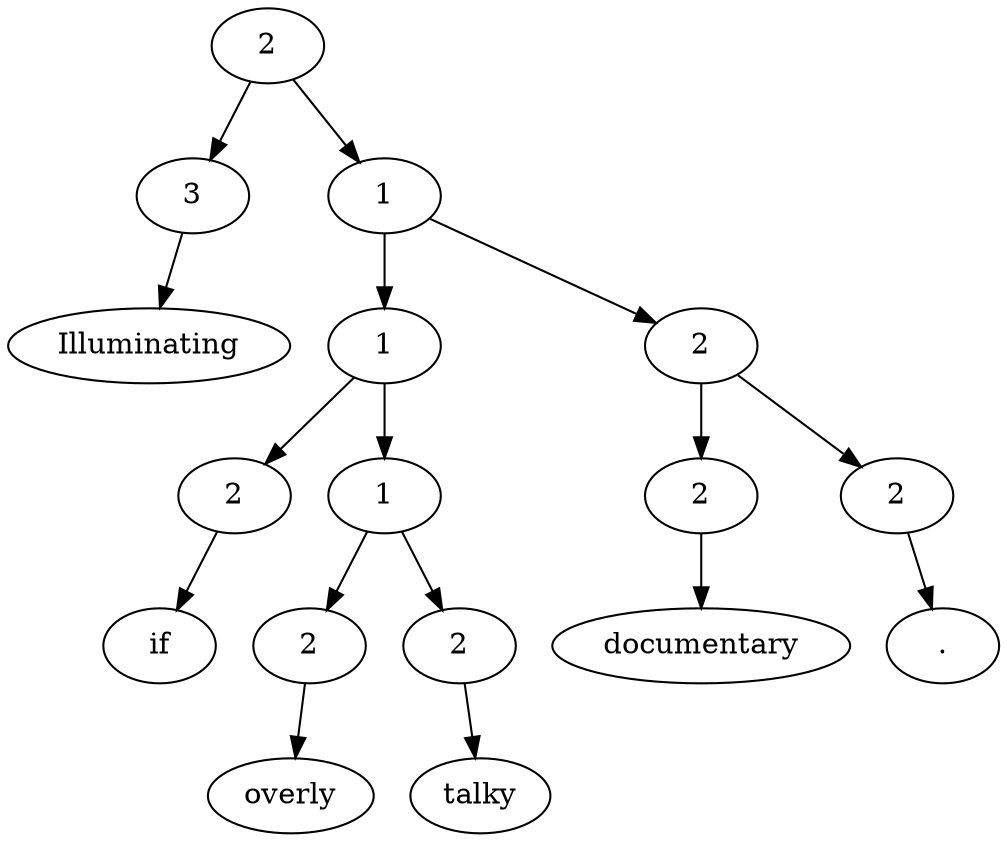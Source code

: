 digraph G{Node0 [label="2"]
Node0 -> Node1
Node0 -> Node3
Node1 [label="3"]
Node1 -> Node2
Node3 [label="1"]
Node3 -> Node4
Node3 -> Node12
Node2 [label="Illuminating"]
Node4 [label="1"]
Node4 -> Node5
Node4 -> Node7
Node12 [label="2"]
Node12 -> Node13
Node12 -> Node15
Node5 [label="2"]
Node5 -> Node6
Node7 [label="1"]
Node7 -> Node8
Node7 -> Node10
Node13 [label="2"]
Node13 -> Node14
Node15 [label="2"]
Node15 -> Node16
Node6 [label="if"]
Node8 [label="2"]
Node8 -> Node9
Node10 [label="2"]
Node10 -> Node11
Node14 [label="documentary"]
Node16 [label="."]
Node9 [label="overly"]
Node11 [label="talky"]
}